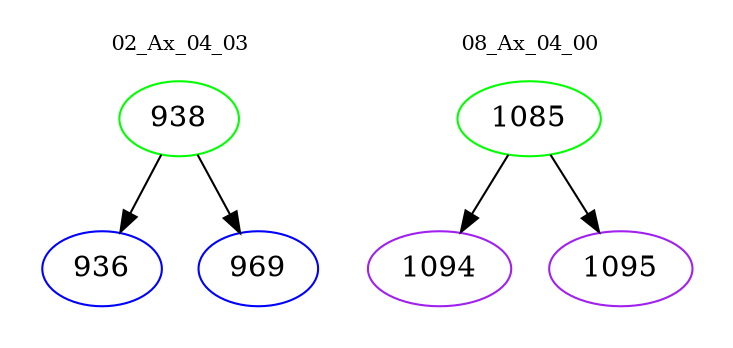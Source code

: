 digraph{
subgraph cluster_0 {
color = white
label = "02_Ax_04_03";
fontsize=10;
T0_938 [label="938", color="green"]
T0_938 -> T0_936 [color="black"]
T0_936 [label="936", color="blue"]
T0_938 -> T0_969 [color="black"]
T0_969 [label="969", color="blue"]
}
subgraph cluster_1 {
color = white
label = "08_Ax_04_00";
fontsize=10;
T1_1085 [label="1085", color="green"]
T1_1085 -> T1_1094 [color="black"]
T1_1094 [label="1094", color="purple"]
T1_1085 -> T1_1095 [color="black"]
T1_1095 [label="1095", color="purple"]
}
}
